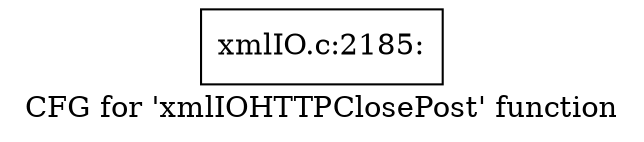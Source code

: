 digraph "CFG for 'xmlIOHTTPClosePost' function" {
	label="CFG for 'xmlIOHTTPClosePost' function";

	Node0x52fab10 [shape=record,label="{xmlIO.c:2185:}"];
}
